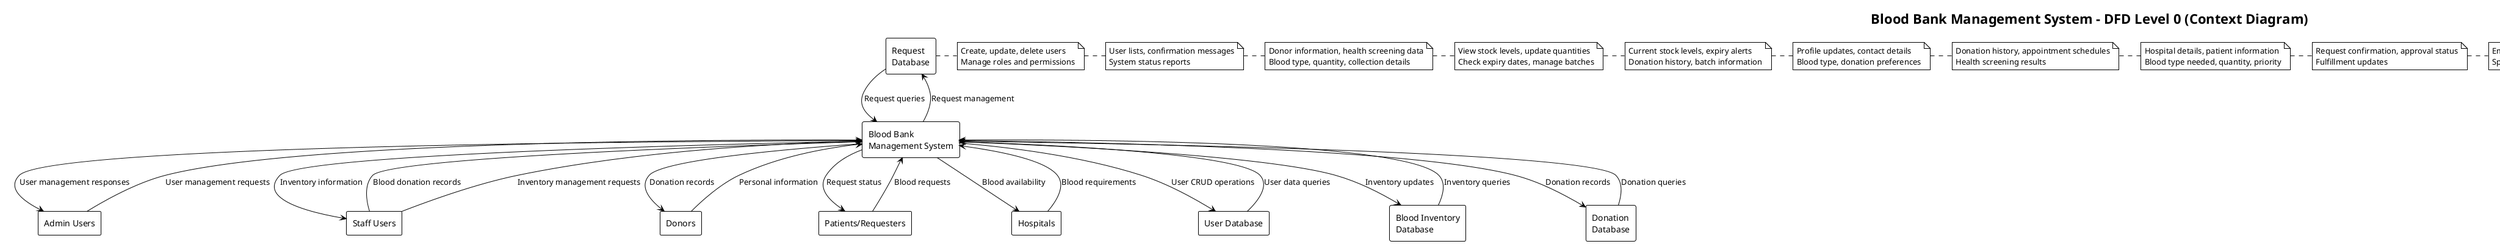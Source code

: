 @startuml
!theme plain
skinparam backgroundColor #FFFFFF

title Blood Bank Management System - DFD Level 0 (Context Diagram)

' External entities
rectangle "Admin Users" as ADMIN
rectangle "Staff Users" as STAFF
rectangle "Donors" as DONORS
rectangle "Patients/Requesters" as PATIENTS
rectangle "Hospitals" as HOSPITALS

' Central system
rectangle "Blood Bank\nManagement System" as SYSTEM

' Data stores
rectangle "User Database" as USER_DB
rectangle "Blood Inventory\nDatabase" as INVENTORY_DB
rectangle "Donation\nDatabase" as DONATION_DB
rectangle "Request\nDatabase" as REQUEST_DB

' Admin interactions
ADMIN --> SYSTEM : User management requests
note right : Create, update, delete users\nManage roles and permissions

SYSTEM --> ADMIN : User management responses
note right : User lists, confirmation messages\nSystem status reports

' Staff interactions
STAFF --> SYSTEM : Blood donation records
note right : Donor information, health screening data\nBlood type, quantity, collection details

STAFF --> SYSTEM : Inventory management requests
note right : View stock levels, update quantities\nCheck expiry dates, manage batches

SYSTEM --> STAFF : Inventory information
note right : Current stock levels, expiry alerts\nDonation history, batch information

' Donor interactions
DONORS --> SYSTEM : Personal information
note right : Profile updates, contact details\nBlood type, donation preferences

SYSTEM --> DONORS : Donation records
note right : Donation history, appointment schedules\nHealth screening results

' Patient/Requester interactions
PATIENTS --> SYSTEM : Blood requests
note right : Hospital details, patient information\nBlood type needed, quantity, priority

SYSTEM --> PATIENTS : Request status
note right : Request confirmation, approval status\nFulfillment updates

' Hospital interactions
HOSPITALS --> SYSTEM : Blood requirements
note right : Emergency requests, scheduled needs\nSpecial blood type requirements

SYSTEM --> HOSPITALS : Blood availability
note right : Stock levels, delivery confirmations\nRequest processing status

' Data flows to databases
SYSTEM --> USER_DB : User CRUD operations
note right : Store user profiles, authentication data\nRole assignments, activity logs

SYSTEM --> INVENTORY_DB : Inventory updates
note right : Stock level changes, batch management\nExpiry tracking, status updates

SYSTEM --> DONATION_DB : Donation records
note right : Store donation details, health data\nBatch information, status tracking

SYSTEM --> REQUEST_DB : Request management
note right : Blood requests, approval status\nFulfillment tracking, priority management

' Data retrieval from databases
USER_DB --> SYSTEM : User data queries
note right : Authentication, profile information\nRole-based access control

INVENTORY_DB --> SYSTEM : Inventory queries
note right : Stock levels, availability checks\nExpiry date information

DONATION_DB --> SYSTEM : Donation queries
note right : Donation history, batch information\nHealth screening data

REQUEST_DB --> SYSTEM : Request queries
note right : Pending requests, status information\nPriority-based processing

@enduml
